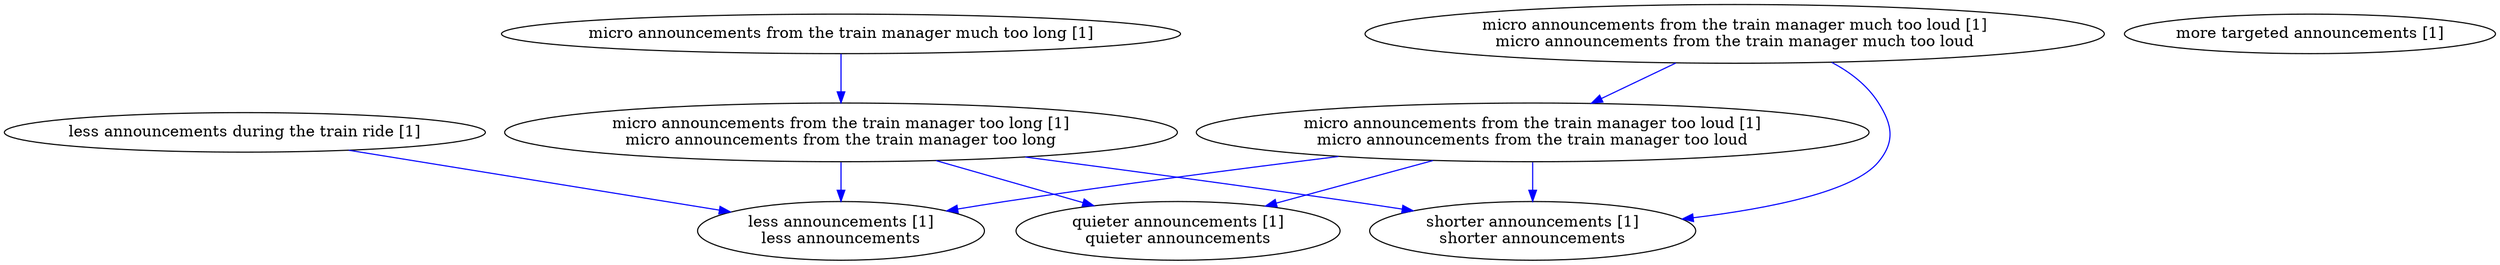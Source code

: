 digraph collapsedGraph {
"less announcements during the train ride [1]""less announcements [1]\nless announcements""micro announcements from the train manager much too loud [1]\nmicro announcements from the train manager much too loud""micro announcements from the train manager too loud [1]\nmicro announcements from the train manager too loud""micro announcements from the train manager much too long [1]""micro announcements from the train manager too long [1]\nmicro announcements from the train manager too long""more targeted announcements [1]""quieter announcements [1]\nquieter announcements""shorter announcements [1]\nshorter announcements""less announcements during the train ride [1]" -> "less announcements [1]\nless announcements" [color=blue]
"micro announcements from the train manager much too loud [1]\nmicro announcements from the train manager much too loud" -> "micro announcements from the train manager too loud [1]\nmicro announcements from the train manager too loud" [color=blue]
"micro announcements from the train manager too loud [1]\nmicro announcements from the train manager too loud" -> "less announcements [1]\nless announcements" [color=blue]
"micro announcements from the train manager much too long [1]" -> "micro announcements from the train manager too long [1]\nmicro announcements from the train manager too long" [color=blue]
"micro announcements from the train manager too long [1]\nmicro announcements from the train manager too long" -> "less announcements [1]\nless announcements" [color=blue]
"micro announcements from the train manager too loud [1]\nmicro announcements from the train manager too loud" -> "quieter announcements [1]\nquieter announcements" [color=blue]
"micro announcements from the train manager too long [1]\nmicro announcements from the train manager too long" -> "quieter announcements [1]\nquieter announcements" [color=blue]
"micro announcements from the train manager too loud [1]\nmicro announcements from the train manager too loud" -> "shorter announcements [1]\nshorter announcements" [color=blue]
"micro announcements from the train manager too long [1]\nmicro announcements from the train manager too long" -> "shorter announcements [1]\nshorter announcements" [color=blue]
"micro announcements from the train manager much too loud [1]\nmicro announcements from the train manager much too loud" -> "shorter announcements [1]\nshorter announcements" [color=blue]
}